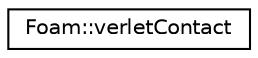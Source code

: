 digraph "Graphical Class Hierarchy"
{
 // LATEX_PDF_SIZE
  edge [fontname="Helvetica",fontsize="10",labelfontname="Helvetica",labelfontsize="10"];
  node [fontname="Helvetica",fontsize="10",shape=record];
  rankdir="LR";
  Node0 [label="Foam::verletContact",height=0.2,width=0.4,color="black", fillcolor="white", style="filled",URL="$classFoam_1_1verletContact.html",tooltip=" "];
}
